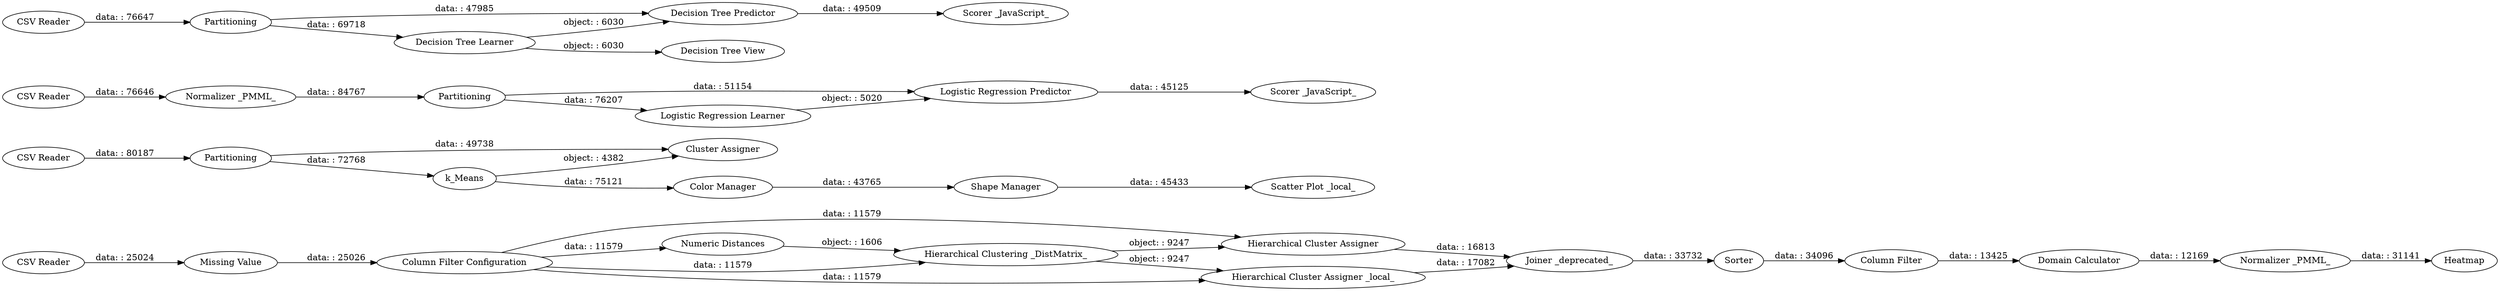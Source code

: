 digraph {
	"-6156064826831923797_47" [label="CSV Reader"]
	"-6156064826831923797_7" [label="Cluster Assigner"]
	"-6156064826831923797_322" [label="Logistic Regression Predictor"]
	"-6156064826831923797_18" [label="Hierarchical Cluster Assigner"]
	"-6156064826831923797_44" [label="Joiner _deprecated_"]
	"-6156064826831923797_40" [label="Domain Calculator"]
	"-6156064826831923797_30" [label="CSV Reader"]
	"-6156064826831923797_6" [label=Partitioning]
	"-6156064826831923797_19" [label="Numeric Distances"]
	"-6156064826831923797_49" [label="Normalizer _PMML_"]
	"-6156064826831923797_2" [label=k_Means]
	"-6156064826831923797_53" [label="Decision Tree Predictor"]
	"-6156064826831923797_9" [label=Heatmap]
	"-6156064826831923797_24" [label=Sorter]
	"-6156064826831923797_50" [label="CSV Reader"]
	"-6156064826831923797_43" [label="Hierarchical Cluster Assigner _local_"]
	"-6156064826831923797_324" [label="Scorer _JavaScript_"]
	"-6156064826831923797_29" [label="Scorer _JavaScript_"]
	"-6156064826831923797_17" [label="Hierarchical Clustering _DistMatrix_"]
	"-6156064826831923797_4" [label="Shape Manager"]
	"-6156064826831923797_316" [label="Normalizer _PMML_"]
	"-6156064826831923797_3" [label="Color Manager"]
	"-6156064826831923797_48" [label="Missing Value"]
	"-6156064826831923797_296" [label="Logistic Regression Learner"]
	"-6156064826831923797_5" [label="Scatter Plot _local_"]
	"-6156064826831923797_52" [label="Decision Tree Learner"]
	"-6156064826831923797_54" [label="Decision Tree View"]
	"-6156064826831923797_323" [label="CSV Reader"]
	"-6156064826831923797_294" [label=Partitioning]
	"-6156064826831923797_46" [label="Column Filter Configuration"]
	"-6156064826831923797_16" [label=Partitioning]
	"-6156064826831923797_45" [label="Column Filter"]
	"-6156064826831923797_16" -> "-6156064826831923797_53" [label="data: : 47985"]
	"-6156064826831923797_2" -> "-6156064826831923797_7" [label="object: : 4382"]
	"-6156064826831923797_48" -> "-6156064826831923797_46" [label="data: : 25026"]
	"-6156064826831923797_52" -> "-6156064826831923797_53" [label="object: : 6030"]
	"-6156064826831923797_40" -> "-6156064826831923797_49" [label="data: : 12169"]
	"-6156064826831923797_3" -> "-6156064826831923797_4" [label="data: : 43765"]
	"-6156064826831923797_17" -> "-6156064826831923797_43" [label="object: : 9247"]
	"-6156064826831923797_294" -> "-6156064826831923797_322" [label="data: : 51154"]
	"-6156064826831923797_46" -> "-6156064826831923797_18" [label="data: : 11579"]
	"-6156064826831923797_2" -> "-6156064826831923797_3" [label="data: : 75121"]
	"-6156064826831923797_44" -> "-6156064826831923797_24" [label="data: : 33732"]
	"-6156064826831923797_4" -> "-6156064826831923797_5" [label="data: : 45433"]
	"-6156064826831923797_316" -> "-6156064826831923797_294" [label="data: : 84767"]
	"-6156064826831923797_45" -> "-6156064826831923797_40" [label="data: : 13425"]
	"-6156064826831923797_323" -> "-6156064826831923797_316" [label="data: : 76646"]
	"-6156064826831923797_18" -> "-6156064826831923797_44" [label="data: : 16813"]
	"-6156064826831923797_30" -> "-6156064826831923797_16" [label="data: : 76647"]
	"-6156064826831923797_52" -> "-6156064826831923797_54" [label="object: : 6030"]
	"-6156064826831923797_49" -> "-6156064826831923797_9" [label="data: : 31141"]
	"-6156064826831923797_46" -> "-6156064826831923797_43" [label="data: : 11579"]
	"-6156064826831923797_294" -> "-6156064826831923797_296" [label="data: : 76207"]
	"-6156064826831923797_43" -> "-6156064826831923797_44" [label="data: : 17082"]
	"-6156064826831923797_46" -> "-6156064826831923797_19" [label="data: : 11579"]
	"-6156064826831923797_16" -> "-6156064826831923797_52" [label="data: : 69718"]
	"-6156064826831923797_6" -> "-6156064826831923797_7" [label="data: : 49738"]
	"-6156064826831923797_24" -> "-6156064826831923797_45" [label="data: : 34096"]
	"-6156064826831923797_47" -> "-6156064826831923797_48" [label="data: : 25024"]
	"-6156064826831923797_17" -> "-6156064826831923797_18" [label="object: : 9247"]
	"-6156064826831923797_46" -> "-6156064826831923797_17" [label="data: : 11579"]
	"-6156064826831923797_322" -> "-6156064826831923797_324" [label="data: : 45125"]
	"-6156064826831923797_296" -> "-6156064826831923797_322" [label="object: : 5020"]
	"-6156064826831923797_6" -> "-6156064826831923797_2" [label="data: : 72768"]
	"-6156064826831923797_53" -> "-6156064826831923797_29" [label="data: : 49509"]
	"-6156064826831923797_19" -> "-6156064826831923797_17" [label="object: : 1606"]
	"-6156064826831923797_50" -> "-6156064826831923797_6" [label="data: : 80187"]
	rankdir=LR
}
